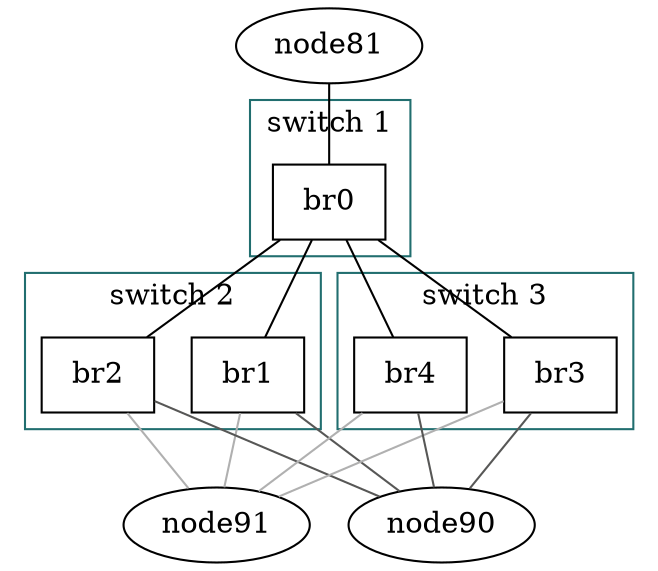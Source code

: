 digraph G {
    splines=false;
    subgraph cluster0 {
        node [shape=box];
        br0;
        label = "switch 1";
        color = "#216e6f";
    }
    
    subgraph cluster1 {
        node [shape=box];
        br1 br2;
        label = "switch 2";
        color = "#216e6f";
    }

    subgraph cluster2 {
        node [shape=box];
        br3;
        br4;
        label = "switch 3";
        color="#216e6f";
    }
    subgraph all {
    edge [dir = none];
    node81 -> br0;
    br0 -> br1;
    br0 -> br2;
    br0 -> br3;
    br0 -> br4;
    br1 -> node91 [color="#b0b0b0"];
    br2 -> node91 [color="#b0b0b0"];
    br3 -> node91 [color="#b0b0b0"];
    br4 -> node91 [color="#b0b0b0"];
    br1 -> node90 [color="#575756"];
    br2 -> node90 [color="#575756"];
    br3 -> node90 [color="#575756"];
    br4 -> node90 [color="#575756"];
    }
}
